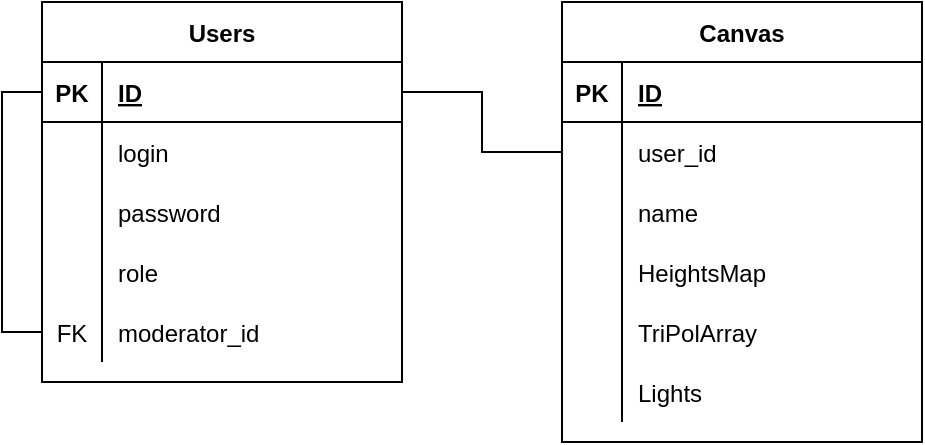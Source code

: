 <mxfile version="17.4.1"><diagram id="zjkPYd_vIy5yPjEXHrSp" name="Страница 1"><mxGraphModel dx="1789" dy="627" grid="1" gridSize="10" guides="1" tooltips="1" connect="1" arrows="1" fold="1" page="1" pageScale="1" pageWidth="827" pageHeight="1169" math="0" shadow="0"><root><mxCell id="0"/><mxCell id="1" parent="0"/><mxCell id="eGuzlQJnJatwOXwVO413-30" style="edgeStyle=orthogonalEdgeStyle;rounded=0;orthogonalLoop=1;jettySize=auto;html=1;endArrow=none;" edge="1" parent="1" source="eGuzlQJnJatwOXwVO413-83" target="eGuzlQJnJatwOXwVO413-36"><mxGeometry relative="1" as="geometry"/></mxCell><mxCell id="eGuzlQJnJatwOXwVO413-35" value="Users" style="shape=table;startSize=30;container=1;collapsible=1;childLayout=tableLayout;fixedRows=1;rowLines=0;fontStyle=1;align=center;resizeLast=1;" vertex="1" parent="1"><mxGeometry x="-740" y="40" width="180" height="190" as="geometry"/></mxCell><mxCell id="eGuzlQJnJatwOXwVO413-36" value="" style="shape=tableRow;horizontal=0;startSize=0;swimlaneHead=0;swimlaneBody=0;fillColor=none;collapsible=0;dropTarget=0;points=[[0,0.5],[1,0.5]];portConstraint=eastwest;top=0;left=0;right=0;bottom=1;" vertex="1" parent="eGuzlQJnJatwOXwVO413-35"><mxGeometry y="30" width="180" height="30" as="geometry"/></mxCell><mxCell id="eGuzlQJnJatwOXwVO413-37" value="PK" style="shape=partialRectangle;connectable=0;fillColor=none;top=0;left=0;bottom=0;right=0;fontStyle=1;overflow=hidden;" vertex="1" parent="eGuzlQJnJatwOXwVO413-36"><mxGeometry width="30" height="30" as="geometry"><mxRectangle width="30" height="30" as="alternateBounds"/></mxGeometry></mxCell><mxCell id="eGuzlQJnJatwOXwVO413-38" value="ID" style="shape=partialRectangle;connectable=0;fillColor=none;top=0;left=0;bottom=0;right=0;align=left;spacingLeft=6;fontStyle=5;overflow=hidden;" vertex="1" parent="eGuzlQJnJatwOXwVO413-36"><mxGeometry x="30" width="150" height="30" as="geometry"><mxRectangle width="150" height="30" as="alternateBounds"/></mxGeometry></mxCell><mxCell id="eGuzlQJnJatwOXwVO413-39" value="" style="shape=tableRow;horizontal=0;startSize=0;swimlaneHead=0;swimlaneBody=0;fillColor=none;collapsible=0;dropTarget=0;points=[[0,0.5],[1,0.5]];portConstraint=eastwest;top=0;left=0;right=0;bottom=0;" vertex="1" parent="eGuzlQJnJatwOXwVO413-35"><mxGeometry y="60" width="180" height="30" as="geometry"/></mxCell><mxCell id="eGuzlQJnJatwOXwVO413-40" value="" style="shape=partialRectangle;connectable=0;fillColor=none;top=0;left=0;bottom=0;right=0;editable=1;overflow=hidden;" vertex="1" parent="eGuzlQJnJatwOXwVO413-39"><mxGeometry width="30" height="30" as="geometry"><mxRectangle width="30" height="30" as="alternateBounds"/></mxGeometry></mxCell><mxCell id="eGuzlQJnJatwOXwVO413-41" value="login" style="shape=partialRectangle;connectable=0;fillColor=none;top=0;left=0;bottom=0;right=0;align=left;spacingLeft=6;overflow=hidden;" vertex="1" parent="eGuzlQJnJatwOXwVO413-39"><mxGeometry x="30" width="150" height="30" as="geometry"><mxRectangle width="150" height="30" as="alternateBounds"/></mxGeometry></mxCell><mxCell id="eGuzlQJnJatwOXwVO413-42" value="" style="shape=tableRow;horizontal=0;startSize=0;swimlaneHead=0;swimlaneBody=0;fillColor=none;collapsible=0;dropTarget=0;points=[[0,0.5],[1,0.5]];portConstraint=eastwest;top=0;left=0;right=0;bottom=0;" vertex="1" parent="eGuzlQJnJatwOXwVO413-35"><mxGeometry y="90" width="180" height="30" as="geometry"/></mxCell><mxCell id="eGuzlQJnJatwOXwVO413-43" value="" style="shape=partialRectangle;connectable=0;fillColor=none;top=0;left=0;bottom=0;right=0;editable=1;overflow=hidden;" vertex="1" parent="eGuzlQJnJatwOXwVO413-42"><mxGeometry width="30" height="30" as="geometry"><mxRectangle width="30" height="30" as="alternateBounds"/></mxGeometry></mxCell><mxCell id="eGuzlQJnJatwOXwVO413-44" value="password" style="shape=partialRectangle;connectable=0;fillColor=none;top=0;left=0;bottom=0;right=0;align=left;spacingLeft=6;overflow=hidden;" vertex="1" parent="eGuzlQJnJatwOXwVO413-42"><mxGeometry x="30" width="150" height="30" as="geometry"><mxRectangle width="150" height="30" as="alternateBounds"/></mxGeometry></mxCell><mxCell id="eGuzlQJnJatwOXwVO413-45" value="" style="shape=tableRow;horizontal=0;startSize=0;swimlaneHead=0;swimlaneBody=0;fillColor=none;collapsible=0;dropTarget=0;points=[[0,0.5],[1,0.5]];portConstraint=eastwest;top=0;left=0;right=0;bottom=0;" vertex="1" parent="eGuzlQJnJatwOXwVO413-35"><mxGeometry y="120" width="180" height="30" as="geometry"/></mxCell><mxCell id="eGuzlQJnJatwOXwVO413-46" value="" style="shape=partialRectangle;connectable=0;fillColor=none;top=0;left=0;bottom=0;right=0;editable=1;overflow=hidden;" vertex="1" parent="eGuzlQJnJatwOXwVO413-45"><mxGeometry width="30" height="30" as="geometry"><mxRectangle width="30" height="30" as="alternateBounds"/></mxGeometry></mxCell><mxCell id="eGuzlQJnJatwOXwVO413-47" value="role" style="shape=partialRectangle;connectable=0;fillColor=none;top=0;left=0;bottom=0;right=0;align=left;spacingLeft=6;overflow=hidden;" vertex="1" parent="eGuzlQJnJatwOXwVO413-45"><mxGeometry x="30" width="150" height="30" as="geometry"><mxRectangle width="150" height="30" as="alternateBounds"/></mxGeometry></mxCell><mxCell id="eGuzlQJnJatwOXwVO413-76" value="" style="shape=tableRow;horizontal=0;startSize=0;swimlaneHead=0;swimlaneBody=0;fillColor=none;collapsible=0;dropTarget=0;points=[[0,0.5],[1,0.5]];portConstraint=eastwest;top=0;left=0;right=0;bottom=0;" vertex="1" parent="eGuzlQJnJatwOXwVO413-35"><mxGeometry y="150" width="180" height="30" as="geometry"/></mxCell><mxCell id="eGuzlQJnJatwOXwVO413-77" value="FK" style="shape=partialRectangle;connectable=0;fillColor=none;top=0;left=0;bottom=0;right=0;editable=1;overflow=hidden;" vertex="1" parent="eGuzlQJnJatwOXwVO413-76"><mxGeometry width="30" height="30" as="geometry"><mxRectangle width="30" height="30" as="alternateBounds"/></mxGeometry></mxCell><mxCell id="eGuzlQJnJatwOXwVO413-78" value="moderator_id" style="shape=partialRectangle;connectable=0;fillColor=none;top=0;left=0;bottom=0;right=0;align=left;spacingLeft=6;overflow=hidden;" vertex="1" parent="eGuzlQJnJatwOXwVO413-76"><mxGeometry x="30" width="150" height="30" as="geometry"><mxRectangle width="150" height="30" as="alternateBounds"/></mxGeometry></mxCell><mxCell id="eGuzlQJnJatwOXwVO413-98" style="edgeStyle=orthogonalEdgeStyle;rounded=0;orthogonalLoop=1;jettySize=auto;html=1;endArrow=none;" edge="1" parent="eGuzlQJnJatwOXwVO413-35" source="eGuzlQJnJatwOXwVO413-76" target="eGuzlQJnJatwOXwVO413-36"><mxGeometry relative="1" as="geometry"><mxPoint x="-80" y="170.0" as="sourcePoint"/><mxPoint x="-160" y="140" as="targetPoint"/><Array as="points"><mxPoint x="-20" y="165"/><mxPoint x="-20" y="45"/></Array></mxGeometry></mxCell><mxCell id="eGuzlQJnJatwOXwVO413-79" value="Canvas" style="shape=table;startSize=30;container=1;collapsible=1;childLayout=tableLayout;fixedRows=1;rowLines=0;fontStyle=1;align=center;resizeLast=1;" vertex="1" parent="1"><mxGeometry x="-480" y="40" width="180" height="220" as="geometry"/></mxCell><mxCell id="eGuzlQJnJatwOXwVO413-80" value="" style="shape=tableRow;horizontal=0;startSize=0;swimlaneHead=0;swimlaneBody=0;fillColor=none;collapsible=0;dropTarget=0;points=[[0,0.5],[1,0.5]];portConstraint=eastwest;top=0;left=0;right=0;bottom=1;" vertex="1" parent="eGuzlQJnJatwOXwVO413-79"><mxGeometry y="30" width="180" height="30" as="geometry"/></mxCell><mxCell id="eGuzlQJnJatwOXwVO413-81" value="PK" style="shape=partialRectangle;connectable=0;fillColor=none;top=0;left=0;bottom=0;right=0;fontStyle=1;overflow=hidden;" vertex="1" parent="eGuzlQJnJatwOXwVO413-80"><mxGeometry width="30" height="30" as="geometry"><mxRectangle width="30" height="30" as="alternateBounds"/></mxGeometry></mxCell><mxCell id="eGuzlQJnJatwOXwVO413-82" value="ID" style="shape=partialRectangle;connectable=0;fillColor=none;top=0;left=0;bottom=0;right=0;align=left;spacingLeft=6;fontStyle=5;overflow=hidden;" vertex="1" parent="eGuzlQJnJatwOXwVO413-80"><mxGeometry x="30" width="150" height="30" as="geometry"><mxRectangle width="150" height="30" as="alternateBounds"/></mxGeometry></mxCell><mxCell id="eGuzlQJnJatwOXwVO413-83" value="" style="shape=tableRow;horizontal=0;startSize=0;swimlaneHead=0;swimlaneBody=0;fillColor=none;collapsible=0;dropTarget=0;points=[[0,0.5],[1,0.5]];portConstraint=eastwest;top=0;left=0;right=0;bottom=0;" vertex="1" parent="eGuzlQJnJatwOXwVO413-79"><mxGeometry y="60" width="180" height="30" as="geometry"/></mxCell><mxCell id="eGuzlQJnJatwOXwVO413-84" value="" style="shape=partialRectangle;connectable=0;fillColor=none;top=0;left=0;bottom=0;right=0;editable=1;overflow=hidden;" vertex="1" parent="eGuzlQJnJatwOXwVO413-83"><mxGeometry width="30" height="30" as="geometry"><mxRectangle width="30" height="30" as="alternateBounds"/></mxGeometry></mxCell><mxCell id="eGuzlQJnJatwOXwVO413-85" value="user_id" style="shape=partialRectangle;connectable=0;fillColor=none;top=0;left=0;bottom=0;right=0;align=left;spacingLeft=6;overflow=hidden;" vertex="1" parent="eGuzlQJnJatwOXwVO413-83"><mxGeometry x="30" width="150" height="30" as="geometry"><mxRectangle width="150" height="30" as="alternateBounds"/></mxGeometry></mxCell><mxCell id="eGuzlQJnJatwOXwVO413-86" value="" style="shape=tableRow;horizontal=0;startSize=0;swimlaneHead=0;swimlaneBody=0;fillColor=none;collapsible=0;dropTarget=0;points=[[0,0.5],[1,0.5]];portConstraint=eastwest;top=0;left=0;right=0;bottom=0;" vertex="1" parent="eGuzlQJnJatwOXwVO413-79"><mxGeometry y="90" width="180" height="30" as="geometry"/></mxCell><mxCell id="eGuzlQJnJatwOXwVO413-87" value="" style="shape=partialRectangle;connectable=0;fillColor=none;top=0;left=0;bottom=0;right=0;editable=1;overflow=hidden;" vertex="1" parent="eGuzlQJnJatwOXwVO413-86"><mxGeometry width="30" height="30" as="geometry"><mxRectangle width="30" height="30" as="alternateBounds"/></mxGeometry></mxCell><mxCell id="eGuzlQJnJatwOXwVO413-88" value="name" style="shape=partialRectangle;connectable=0;fillColor=none;top=0;left=0;bottom=0;right=0;align=left;spacingLeft=6;overflow=hidden;" vertex="1" parent="eGuzlQJnJatwOXwVO413-86"><mxGeometry x="30" width="150" height="30" as="geometry"><mxRectangle width="150" height="30" as="alternateBounds"/></mxGeometry></mxCell><mxCell id="eGuzlQJnJatwOXwVO413-89" value="" style="shape=tableRow;horizontal=0;startSize=0;swimlaneHead=0;swimlaneBody=0;fillColor=none;collapsible=0;dropTarget=0;points=[[0,0.5],[1,0.5]];portConstraint=eastwest;top=0;left=0;right=0;bottom=0;" vertex="1" parent="eGuzlQJnJatwOXwVO413-79"><mxGeometry y="120" width="180" height="30" as="geometry"/></mxCell><mxCell id="eGuzlQJnJatwOXwVO413-90" value="" style="shape=partialRectangle;connectable=0;fillColor=none;top=0;left=0;bottom=0;right=0;editable=1;overflow=hidden;" vertex="1" parent="eGuzlQJnJatwOXwVO413-89"><mxGeometry width="30" height="30" as="geometry"><mxRectangle width="30" height="30" as="alternateBounds"/></mxGeometry></mxCell><mxCell id="eGuzlQJnJatwOXwVO413-91" value="HeightsMap" style="shape=partialRectangle;connectable=0;fillColor=none;top=0;left=0;bottom=0;right=0;align=left;spacingLeft=6;overflow=hidden;" vertex="1" parent="eGuzlQJnJatwOXwVO413-89"><mxGeometry x="30" width="150" height="30" as="geometry"><mxRectangle width="150" height="30" as="alternateBounds"/></mxGeometry></mxCell><mxCell id="eGuzlQJnJatwOXwVO413-92" value="" style="shape=tableRow;horizontal=0;startSize=0;swimlaneHead=0;swimlaneBody=0;fillColor=none;collapsible=0;dropTarget=0;points=[[0,0.5],[1,0.5]];portConstraint=eastwest;top=0;left=0;right=0;bottom=0;" vertex="1" parent="eGuzlQJnJatwOXwVO413-79"><mxGeometry y="150" width="180" height="30" as="geometry"/></mxCell><mxCell id="eGuzlQJnJatwOXwVO413-93" value="" style="shape=partialRectangle;connectable=0;fillColor=none;top=0;left=0;bottom=0;right=0;editable=1;overflow=hidden;" vertex="1" parent="eGuzlQJnJatwOXwVO413-92"><mxGeometry width="30" height="30" as="geometry"><mxRectangle width="30" height="30" as="alternateBounds"/></mxGeometry></mxCell><mxCell id="eGuzlQJnJatwOXwVO413-94" value="TriPolArray" style="shape=partialRectangle;connectable=0;fillColor=none;top=0;left=0;bottom=0;right=0;align=left;spacingLeft=6;overflow=hidden;" vertex="1" parent="eGuzlQJnJatwOXwVO413-92"><mxGeometry x="30" width="150" height="30" as="geometry"><mxRectangle width="150" height="30" as="alternateBounds"/></mxGeometry></mxCell><mxCell id="eGuzlQJnJatwOXwVO413-95" value="" style="shape=tableRow;horizontal=0;startSize=0;swimlaneHead=0;swimlaneBody=0;fillColor=none;collapsible=0;dropTarget=0;points=[[0,0.5],[1,0.5]];portConstraint=eastwest;top=0;left=0;right=0;bottom=0;" vertex="1" parent="eGuzlQJnJatwOXwVO413-79"><mxGeometry y="180" width="180" height="30" as="geometry"/></mxCell><mxCell id="eGuzlQJnJatwOXwVO413-96" value="" style="shape=partialRectangle;connectable=0;fillColor=none;top=0;left=0;bottom=0;right=0;editable=1;overflow=hidden;" vertex="1" parent="eGuzlQJnJatwOXwVO413-95"><mxGeometry width="30" height="30" as="geometry"><mxRectangle width="30" height="30" as="alternateBounds"/></mxGeometry></mxCell><mxCell id="eGuzlQJnJatwOXwVO413-97" value="Lights" style="shape=partialRectangle;connectable=0;fillColor=none;top=0;left=0;bottom=0;right=0;align=left;spacingLeft=6;overflow=hidden;" vertex="1" parent="eGuzlQJnJatwOXwVO413-95"><mxGeometry x="30" width="150" height="30" as="geometry"><mxRectangle width="150" height="30" as="alternateBounds"/></mxGeometry></mxCell></root></mxGraphModel></diagram></mxfile>